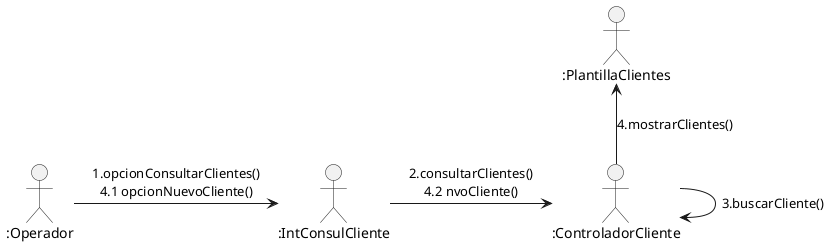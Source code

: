 @startuml

allow_mixing

    actor ":Operador" as operador
    boundary ":IntConsulCliente" as intConsulClient
    control ":ControladorCliente" as ctrlClient
    collections ":PlantillaClientes" as plantiClient

    operador -> intConsulClient : "1.opcionConsultarClientes()\n4.1 opcionNuevoCliente()"
    intConsulClient -> ctrlClient : "2.consultarClientes()\n4.2 nvoCliente()"
    ctrlClient -> ctrlClient : "3.buscarCliente()"
    ctrlClient -up-> plantiClient : "4.mostrarClientes()"

@enduml

